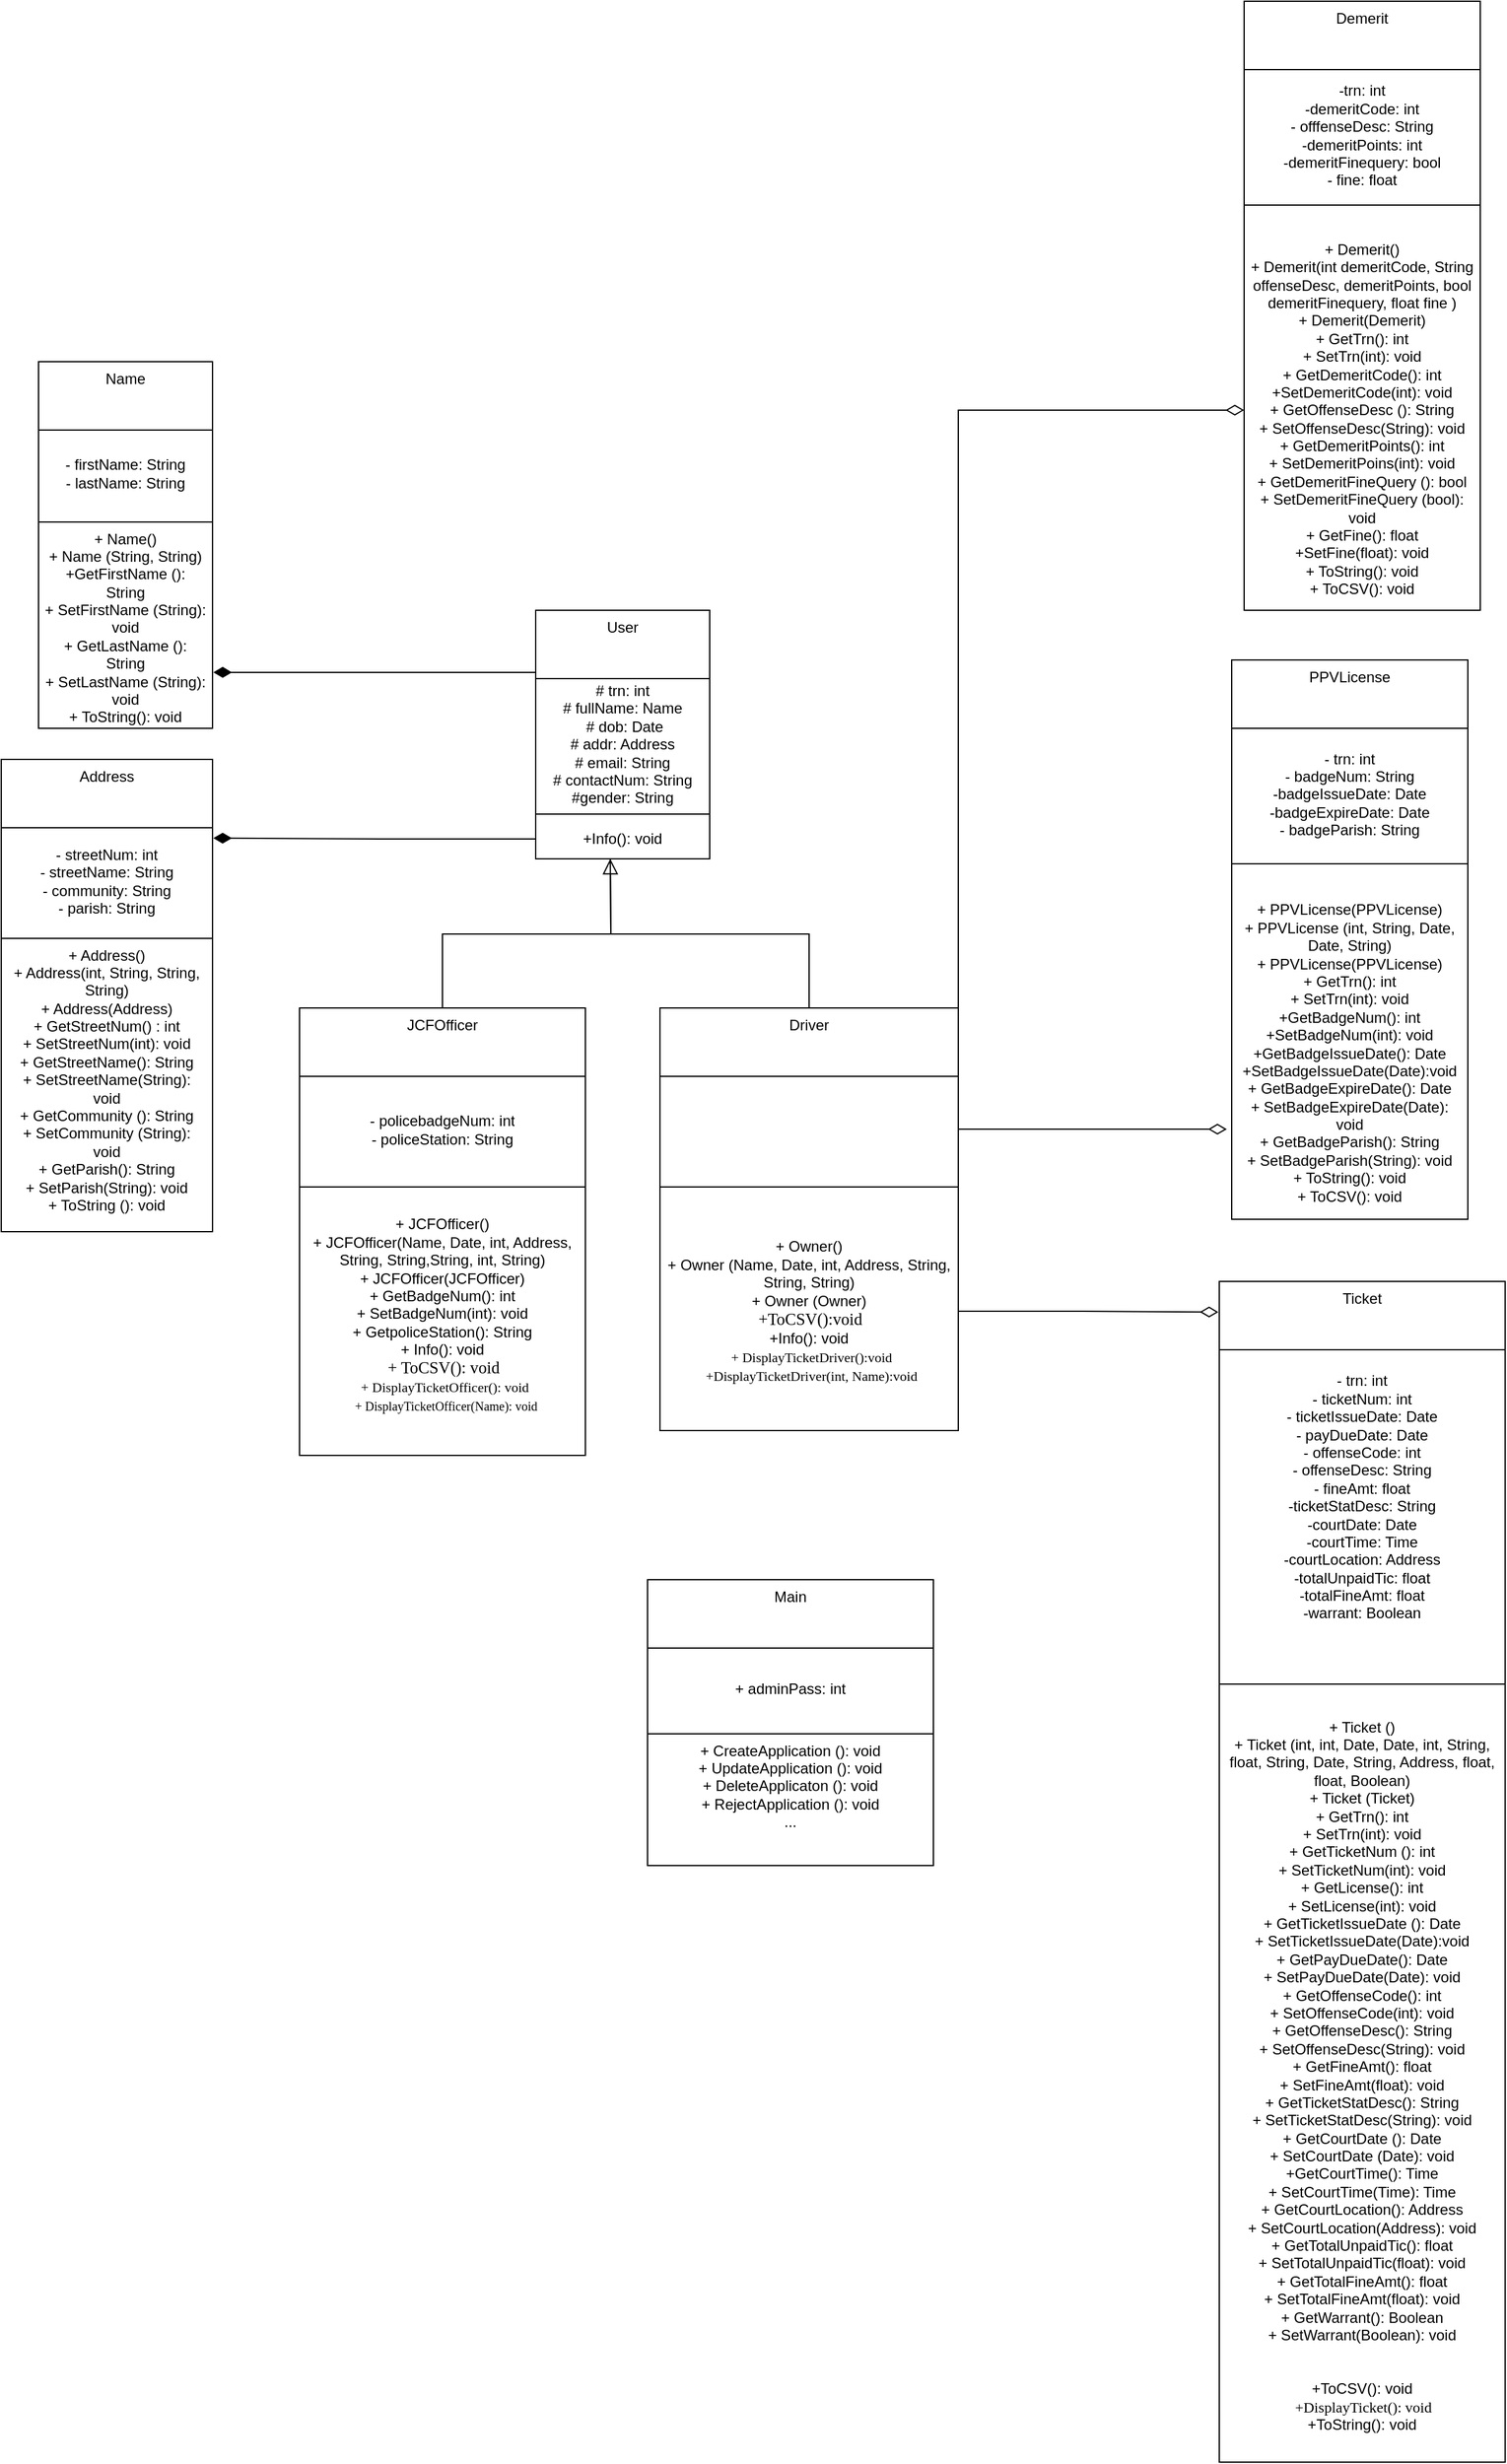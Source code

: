 <mxfile version="25.0.1">
  <diagram name="Page-1" id="b-fJt9tmQqpWP-_yPkiX">
    <mxGraphModel dx="1114" dy="720" grid="1" gridSize="10" guides="1" tooltips="1" connect="1" arrows="1" fold="1" page="1" pageScale="1" pageWidth="850" pageHeight="1100" math="0" shadow="0">
      <root>
        <mxCell id="0" />
        <mxCell id="1" parent="0" />
        <mxCell id="KNsyWZTfcX3dfKMEEcUA-5" value="User" style="swimlane;fontStyle=0;align=center;verticalAlign=top;childLayout=stackLayout;horizontal=1;startSize=55;horizontalStack=0;resizeParent=1;resizeParentMax=0;resizeLast=0;collapsible=0;marginBottom=0;html=1;whiteSpace=wrap;" parent="1" vertex="1">
          <mxGeometry x="450" y="500" width="140" height="200" as="geometry" />
        </mxCell>
        <mxCell id="KNsyWZTfcX3dfKMEEcUA-6" value="&lt;div&gt;# trn: int&lt;br&gt;&lt;/div&gt;# fullName: Name&lt;div&gt;&amp;nbsp;# dob: Date&lt;/div&gt;&lt;div&gt;# addr: Address&lt;/div&gt;&lt;div&gt;# email: String&lt;/div&gt;&lt;div&gt;# contactNum: String&lt;/div&gt;&lt;div&gt;#gender: String&lt;/div&gt;&lt;div&gt;&lt;br&gt;&lt;/div&gt;" style="text;html=1;strokeColor=none;fillColor=none;align=center;verticalAlign=middle;spacingLeft=4;spacingRight=4;overflow=hidden;rotatable=0;points=[[0,0.5],[1,0.5]];portConstraint=eastwest;whiteSpace=wrap;" parent="KNsyWZTfcX3dfKMEEcUA-5" vertex="1">
          <mxGeometry y="55" width="140" height="105" as="geometry" />
        </mxCell>
        <mxCell id="KNsyWZTfcX3dfKMEEcUA-10" value="" style="line;strokeWidth=1;fillColor=none;align=left;verticalAlign=middle;spacingTop=-1;spacingLeft=3;spacingRight=3;rotatable=0;labelPosition=right;points=[];portConstraint=eastwest;" parent="KNsyWZTfcX3dfKMEEcUA-5" vertex="1">
          <mxGeometry y="160" width="140" height="8" as="geometry" />
        </mxCell>
        <mxCell id="KNsyWZTfcX3dfKMEEcUA-11" value="+Info(): void" style="text;html=1;strokeColor=none;fillColor=none;align=center;verticalAlign=middle;spacingLeft=4;spacingRight=4;overflow=hidden;rotatable=0;points=[[0,0.5],[1,0.5]];portConstraint=eastwest;whiteSpace=wrap;" parent="KNsyWZTfcX3dfKMEEcUA-5" vertex="1">
          <mxGeometry y="168" width="140" height="32" as="geometry" />
        </mxCell>
        <mxCell id="KNsyWZTfcX3dfKMEEcUA-13" value="Name" style="swimlane;fontStyle=0;align=center;verticalAlign=top;childLayout=stackLayout;horizontal=1;startSize=55;horizontalStack=0;resizeParent=1;resizeParentMax=0;resizeLast=0;collapsible=0;marginBottom=0;html=1;whiteSpace=wrap;" parent="1" vertex="1">
          <mxGeometry x="50" y="300" width="140" height="295" as="geometry" />
        </mxCell>
        <mxCell id="KNsyWZTfcX3dfKMEEcUA-14" value="&lt;div&gt;- firstName: String&lt;/div&gt;&lt;div&gt;- lastName: String&lt;/div&gt;" style="text;html=1;strokeColor=none;fillColor=none;align=center;verticalAlign=middle;spacingLeft=4;spacingRight=4;overflow=hidden;rotatable=0;points=[[0,0.5],[1,0.5]];portConstraint=eastwest;whiteSpace=wrap;" parent="KNsyWZTfcX3dfKMEEcUA-13" vertex="1">
          <mxGeometry y="55" width="140" height="70" as="geometry" />
        </mxCell>
        <mxCell id="KNsyWZTfcX3dfKMEEcUA-15" value="" style="line;strokeWidth=1;fillColor=none;align=left;verticalAlign=middle;spacingTop=-1;spacingLeft=3;spacingRight=3;rotatable=0;labelPosition=right;points=[];portConstraint=eastwest;" parent="KNsyWZTfcX3dfKMEEcUA-13" vertex="1">
          <mxGeometry y="125" width="140" height="8" as="geometry" />
        </mxCell>
        <mxCell id="KNsyWZTfcX3dfKMEEcUA-16" value="+ Name()&lt;div&gt;+ Name (String, String)&lt;/div&gt;&lt;div&gt;+GetFirstName (): String&lt;/div&gt;&lt;div&gt;+ SetFirstName (String): void&lt;/div&gt;&lt;div&gt;+ GetLastName (): String&lt;/div&gt;&lt;div&gt;+ SetLastName (String): void&lt;/div&gt;&lt;div&gt;+ ToString(): void&lt;/div&gt;" style="text;html=1;strokeColor=none;fillColor=none;align=center;verticalAlign=middle;spacingLeft=4;spacingRight=4;overflow=hidden;rotatable=0;points=[[0,0.5],[1,0.5]];portConstraint=eastwest;whiteSpace=wrap;" parent="KNsyWZTfcX3dfKMEEcUA-13" vertex="1">
          <mxGeometry y="133" width="140" height="162" as="geometry" />
        </mxCell>
        <mxCell id="Hfk62kWX0MrwmY5YQLwM-7" style="edgeStyle=orthogonalEdgeStyle;rounded=0;orthogonalLoop=1;jettySize=auto;html=1;exitX=0.5;exitY=0;exitDx=0;exitDy=0;endArrow=none;endFill=0;" edge="1" parent="1" source="KNsyWZTfcX3dfKMEEcUA-29">
          <mxGeometry relative="1" as="geometry">
            <mxPoint x="510" y="700" as="targetPoint" />
          </mxGeometry>
        </mxCell>
        <mxCell id="KNsyWZTfcX3dfKMEEcUA-29" value="JCFOfficer" style="swimlane;fontStyle=0;align=center;verticalAlign=top;childLayout=stackLayout;horizontal=1;startSize=55;horizontalStack=0;resizeParent=1;resizeParentMax=0;resizeLast=0;collapsible=0;marginBottom=0;html=1;whiteSpace=wrap;" parent="1" vertex="1">
          <mxGeometry x="260" y="820" width="230" height="360" as="geometry" />
        </mxCell>
        <mxCell id="KNsyWZTfcX3dfKMEEcUA-30" value="- policebadgeNum: int&lt;div&gt;- policeStation: String&lt;/div&gt;" style="text;html=1;strokeColor=none;fillColor=none;align=center;verticalAlign=middle;spacingLeft=4;spacingRight=4;overflow=hidden;rotatable=0;points=[[0,0.5],[1,0.5]];portConstraint=eastwest;whiteSpace=wrap;" parent="KNsyWZTfcX3dfKMEEcUA-29" vertex="1">
          <mxGeometry y="55" width="230" height="85" as="geometry" />
        </mxCell>
        <mxCell id="KNsyWZTfcX3dfKMEEcUA-31" value="" style="line;strokeWidth=1;fillColor=none;align=left;verticalAlign=middle;spacingTop=-1;spacingLeft=3;spacingRight=3;rotatable=0;labelPosition=right;points=[];portConstraint=eastwest;" parent="KNsyWZTfcX3dfKMEEcUA-29" vertex="1">
          <mxGeometry y="140" width="230" height="8" as="geometry" />
        </mxCell>
        <mxCell id="KNsyWZTfcX3dfKMEEcUA-32" value="+ JCFOfficer()&lt;div&gt;+ JCFOfficer(Name, Date, int, Address, String, String,String, int, String)&lt;/div&gt;&lt;div&gt;+ JCFOfficer(JCFOfficer)&lt;/div&gt;&lt;div&gt;+ GetBadgeNum(): int&lt;/div&gt;&lt;div&gt;+ SetBadgeNum(int): void&lt;/div&gt;&lt;div&gt;+ GetpoliceStation(): String&lt;/div&gt;&lt;div&gt;+ Info(): void&lt;/div&gt;&lt;div&gt;&lt;span style=&quot;padding: 0px 0px 0px 2px;&quot;&gt;&lt;span style=&quot;font-family: Consolas; font-size: 10pt; white-space: pre;&quot;&gt;+ ToCSV(): void&lt;/span&gt;&lt;/span&gt;&lt;/div&gt;&lt;div&gt;&lt;span style=&quot;padding: 0px 0px 0px 2px;&quot;&gt;&lt;font style=&quot;font-size: 11px;&quot;&gt;&lt;span style=&quot;background-color:#ffffff;padding:0px 0px 0px 2px;&quot;&gt;&lt;span style=&quot;font-family: Consolas; white-space: pre;&quot;&gt;+ DisplayTicketOfficer(): void&lt;/span&gt;&lt;/span&gt;&lt;span style=&quot;font-family: Consolas; white-space: pre;&quot;&gt;&lt;br&gt;&lt;/span&gt;&lt;/font&gt;&lt;/span&gt;&lt;/div&gt;&lt;div&gt;&lt;span style=&quot;padding: 0px 0px 0px 2px;&quot;&gt;&lt;font style=&quot;font-size: 10px;&quot;&gt;&lt;span style=&quot;background-color: rgb(255, 255, 255); padding: 0px 0px 0px 2px;&quot;&gt;&lt;span style=&quot;padding: 0px 0px 0px 2px;&quot;&gt;&lt;span style=&quot;font-family: Consolas; white-space: pre;&quot;&gt;+ DisplayTicketOfficer(Name): void&lt;/span&gt;&lt;/span&gt;&lt;span style=&quot;font-family: Consolas; white-space: pre;&quot;&gt;&lt;br&gt;&lt;/span&gt;&lt;/span&gt;&lt;/font&gt;&lt;/span&gt;&lt;/div&gt;&lt;div&gt;&lt;span style=&quot;padding: 0px 0px 0px 2px;&quot;&gt;&lt;span style=&quot;background-color:#ffffff;padding:0px 0px 0px 2px;&quot;&gt;&lt;span style=&quot;font-family: Consolas; white-space: pre;&quot;&gt;&lt;font style=&quot;font-size: 11px;&quot;&gt;&lt;br&gt;&lt;/font&gt;&lt;/span&gt;&lt;/span&gt;&lt;/span&gt;&lt;/div&gt;" style="text;html=1;strokeColor=none;fillColor=none;align=center;verticalAlign=middle;spacingLeft=4;spacingRight=4;overflow=hidden;rotatable=0;points=[[0,0.5],[1,0.5]];portConstraint=eastwest;whiteSpace=wrap;" parent="KNsyWZTfcX3dfKMEEcUA-29" vertex="1">
          <mxGeometry y="148" width="230" height="212" as="geometry" />
        </mxCell>
        <mxCell id="KNsyWZTfcX3dfKMEEcUA-33" value="Ticket" style="swimlane;fontStyle=0;align=center;verticalAlign=top;childLayout=stackLayout;horizontal=1;startSize=55;horizontalStack=0;resizeParent=1;resizeParentMax=0;resizeLast=0;collapsible=0;marginBottom=0;html=1;whiteSpace=wrap;" parent="1" vertex="1">
          <mxGeometry x="1000" y="1040" width="230" height="950" as="geometry" />
        </mxCell>
        <mxCell id="KNsyWZTfcX3dfKMEEcUA-34" value="&lt;div&gt;- trn: int&lt;/div&gt;&lt;div&gt;- ticketNum: int&lt;/div&gt;&lt;div&gt;- ticketIssueDate: Date&lt;/div&gt;&lt;div&gt;- payDueDate: Date&lt;/div&gt;&lt;div&gt;- offenseCode: int&lt;/div&gt;&lt;div&gt;- offenseDesc: String&lt;/div&gt;&lt;div&gt;- fineAmt: float&lt;/div&gt;&lt;div&gt;-ticketStatDesc: String&lt;/div&gt;&lt;div&gt;-courtDate: Date&lt;/div&gt;&lt;div&gt;-courtTime: Time&lt;/div&gt;&lt;div&gt;-courtLocation: Address&lt;/div&gt;&lt;div&gt;-totalUnpaidTic: float&lt;/div&gt;&lt;div&gt;-totalFineAmt: float&lt;/div&gt;&lt;div&gt;-warrant: Boolean&lt;/div&gt;&lt;div&gt;&amp;nbsp;&lt;/div&gt;&lt;div&gt;&lt;br&gt;&lt;/div&gt;" style="text;html=1;strokeColor=none;fillColor=none;align=center;verticalAlign=middle;spacingLeft=4;spacingRight=4;overflow=hidden;rotatable=0;points=[[0,0.5],[1,0.5]];portConstraint=eastwest;whiteSpace=wrap;" parent="KNsyWZTfcX3dfKMEEcUA-33" vertex="1">
          <mxGeometry y="55" width="230" height="265" as="geometry" />
        </mxCell>
        <mxCell id="KNsyWZTfcX3dfKMEEcUA-35" value="" style="line;strokeWidth=1;fillColor=none;align=left;verticalAlign=middle;spacingTop=-1;spacingLeft=3;spacingRight=3;rotatable=0;labelPosition=right;points=[];portConstraint=eastwest;" parent="KNsyWZTfcX3dfKMEEcUA-33" vertex="1">
          <mxGeometry y="320" width="230" height="8" as="geometry" />
        </mxCell>
        <mxCell id="KNsyWZTfcX3dfKMEEcUA-36" value="&lt;div&gt;+ Ticket ()&lt;/div&gt;&lt;div&gt;+ Ticket (int, int, Date, Date, int, String, float, String, Date, String, Address, float, float, Boolean)&lt;/div&gt;&lt;div&gt;+ Ticket (Ticket)&lt;/div&gt;&lt;div&gt;+ GetTrn(): int&lt;/div&gt;&lt;div&gt;+ SetTrn(int): void&lt;/div&gt;&lt;div&gt;+ GetTicketNum (): int&lt;/div&gt;&lt;div&gt;+ SetTicketNum(int): void&lt;/div&gt;&lt;div&gt;+ GetLicense(): int&lt;/div&gt;&lt;div&gt;+ SetLicense(int): void&lt;/div&gt;&lt;div&gt;+ GetTicketIssueDate (): Date&lt;/div&gt;&lt;div&gt;+ SetTicketIssueDate(Date):void&lt;/div&gt;&lt;div&gt;+ GetPayDueDate(): Date&lt;/div&gt;&lt;div&gt;+ SetPayDueDate(Date): void&lt;/div&gt;&lt;div&gt;+ GetOffenseCode(): int&lt;/div&gt;&lt;div&gt;+ SetOffenseCode(int): void&lt;/div&gt;&lt;div&gt;+ GetOffenseDesc(): String&lt;/div&gt;&lt;div&gt;+ SetOffenseDesc(String): void&lt;/div&gt;&lt;div&gt;+ GetFineAmt(): float&lt;/div&gt;&lt;div&gt;+ SetFineAmt(float): void&lt;/div&gt;&lt;div&gt;+ GetTicketStatDesc(): String&lt;/div&gt;&lt;div&gt;+ SetTicketStatDesc(String): void&lt;/div&gt;&lt;div&gt;+ GetCourtDate (): Date&lt;/div&gt;&lt;div&gt;+ SetCourtDate (Date): void&lt;/div&gt;&lt;div&gt;+GetCourtTime(): Time&lt;/div&gt;&lt;div&gt;+ SetCourtTime(Time): Time&lt;/div&gt;&lt;div&gt;+ GetCourtLocation(): Address&lt;/div&gt;&lt;div&gt;+ SetCourtLocation(Address): void&lt;/div&gt;&lt;div&gt;+ GetTotalUnpaidTic(): float&lt;/div&gt;&lt;div&gt;+ SetTotalUnpaidTic(float): void&lt;/div&gt;&lt;div&gt;+ GetTotalFineAmt(): float&lt;/div&gt;&lt;div&gt;+ SetTotalFineAmt(float): void&lt;/div&gt;&lt;div&gt;+ GetWarrant(): Boolean&lt;/div&gt;&lt;div&gt;+ SetWarrant(Boolean): void&lt;/div&gt;&lt;div&gt;&lt;br&gt;&lt;/div&gt;&lt;div&gt;&lt;br&gt;&lt;/div&gt;&lt;div&gt;+ToCSV(): void&lt;/div&gt;&lt;div&gt;&lt;span style=&quot;background-color:#ffffff;padding:0px 0px 0px 2px;&quot;&gt;&lt;span style=&quot;font-family: Consolas; white-space: pre;&quot;&gt;&lt;font style=&quot;font-size: 12px;&quot;&gt;+DisplayTicket(): void&lt;/font&gt;&lt;/span&gt;&lt;/span&gt;&lt;br&gt;&lt;/div&gt;+ToString(): void" style="text;html=1;strokeColor=none;fillColor=none;align=center;verticalAlign=middle;spacingLeft=4;spacingRight=4;overflow=hidden;rotatable=0;points=[[0,0.5],[1,0.5]];portConstraint=eastwest;whiteSpace=wrap;" parent="KNsyWZTfcX3dfKMEEcUA-33" vertex="1">
          <mxGeometry y="328" width="230" height="622" as="geometry" />
        </mxCell>
        <mxCell id="KNsyWZTfcX3dfKMEEcUA-37" value="Address" style="swimlane;fontStyle=0;align=center;verticalAlign=top;childLayout=stackLayout;horizontal=1;startSize=55;horizontalStack=0;resizeParent=1;resizeParentMax=0;resizeLast=0;collapsible=0;marginBottom=0;html=1;whiteSpace=wrap;" parent="1" vertex="1">
          <mxGeometry x="20" y="620" width="170" height="380" as="geometry" />
        </mxCell>
        <mxCell id="KNsyWZTfcX3dfKMEEcUA-38" value="&lt;div&gt;- streetNum: int&lt;/div&gt;&lt;div&gt;- streetName: String&lt;/div&gt;&lt;div&gt;- community: String&lt;/div&gt;&lt;div&gt;- parish: String&lt;/div&gt;" style="text;html=1;strokeColor=none;fillColor=none;align=center;verticalAlign=middle;spacingLeft=4;spacingRight=4;overflow=hidden;rotatable=0;points=[[0,0.5],[1,0.5]];portConstraint=eastwest;whiteSpace=wrap;" parent="KNsyWZTfcX3dfKMEEcUA-37" vertex="1">
          <mxGeometry y="55" width="170" height="85" as="geometry" />
        </mxCell>
        <mxCell id="KNsyWZTfcX3dfKMEEcUA-39" value="" style="line;strokeWidth=1;fillColor=none;align=left;verticalAlign=middle;spacingTop=-1;spacingLeft=3;spacingRight=3;rotatable=0;labelPosition=right;points=[];portConstraint=eastwest;" parent="KNsyWZTfcX3dfKMEEcUA-37" vertex="1">
          <mxGeometry y="140" width="170" height="8" as="geometry" />
        </mxCell>
        <mxCell id="KNsyWZTfcX3dfKMEEcUA-40" value="+ Address()&lt;div&gt;&lt;div&gt;+ Address(int, String, String, String)&lt;/div&gt;&lt;div&gt;+ Address(Address)&lt;/div&gt;&lt;div&gt;+ GetStreetNum() : int&lt;/div&gt;&lt;div&gt;+ SetStreetNum(int): void&lt;/div&gt;&lt;div&gt;+ GetStreetName(): String&lt;/div&gt;&lt;div&gt;+ SetStreetName(String): void&lt;/div&gt;&lt;div&gt;+ GetCommunity (): String&lt;/div&gt;&lt;div&gt;+ SetCommunity (String): void&lt;/div&gt;&lt;div&gt;+ GetParish(): String&lt;/div&gt;&lt;div&gt;+ SetParish(String): void&lt;/div&gt;&lt;div&gt;+ ToString (): void&lt;/div&gt;&lt;div&gt;&lt;br&gt;&lt;/div&gt;&lt;div&gt;&lt;br&gt;&lt;/div&gt;&lt;div&gt;&lt;br&gt;&lt;/div&gt;&lt;div&gt;&lt;div&gt;&lt;br&gt;&lt;/div&gt;&lt;/div&gt;&lt;/div&gt;" style="text;html=1;strokeColor=none;fillColor=none;align=center;verticalAlign=middle;spacingLeft=4;spacingRight=4;overflow=hidden;rotatable=0;points=[[0,0.5],[1,0.5]];portConstraint=eastwest;whiteSpace=wrap;" parent="KNsyWZTfcX3dfKMEEcUA-37" vertex="1">
          <mxGeometry y="148" width="170" height="232" as="geometry" />
        </mxCell>
        <mxCell id="KNsyWZTfcX3dfKMEEcUA-45" value="Main" style="swimlane;fontStyle=0;align=center;verticalAlign=top;childLayout=stackLayout;horizontal=1;startSize=55;horizontalStack=0;resizeParent=1;resizeParentMax=0;resizeLast=0;collapsible=0;marginBottom=0;html=1;whiteSpace=wrap;" parent="1" vertex="1">
          <mxGeometry x="540" y="1280" width="230" height="230" as="geometry" />
        </mxCell>
        <mxCell id="KNsyWZTfcX3dfKMEEcUA-46" value="&lt;div&gt;+ adminPass: int&lt;/div&gt;" style="text;html=1;strokeColor=none;fillColor=none;align=center;verticalAlign=middle;spacingLeft=4;spacingRight=4;overflow=hidden;rotatable=0;points=[[0,0.5],[1,0.5]];portConstraint=eastwest;whiteSpace=wrap;" parent="KNsyWZTfcX3dfKMEEcUA-45" vertex="1">
          <mxGeometry y="55" width="230" height="65" as="geometry" />
        </mxCell>
        <mxCell id="KNsyWZTfcX3dfKMEEcUA-47" value="" style="line;strokeWidth=1;fillColor=none;align=left;verticalAlign=middle;spacingTop=-1;spacingLeft=3;spacingRight=3;rotatable=0;labelPosition=right;points=[];portConstraint=eastwest;" parent="KNsyWZTfcX3dfKMEEcUA-45" vertex="1">
          <mxGeometry y="120" width="230" height="8" as="geometry" />
        </mxCell>
        <mxCell id="KNsyWZTfcX3dfKMEEcUA-48" value="+ CreateApplication (): void&lt;div&gt;+ UpdateApplication (): void&lt;/div&gt;&lt;div&gt;+ DeleteApplicaton (): void&lt;/div&gt;&lt;div&gt;+ RejectApplication (): void&lt;/div&gt;&lt;div&gt;...&lt;/div&gt;&lt;div&gt;&lt;br&gt;&lt;/div&gt;&lt;div&gt;&lt;br&gt;&lt;/div&gt;" style="text;html=1;strokeColor=none;fillColor=none;align=center;verticalAlign=middle;spacingLeft=4;spacingRight=4;overflow=hidden;rotatable=0;points=[[0,0.5],[1,0.5]];portConstraint=eastwest;whiteSpace=wrap;" parent="KNsyWZTfcX3dfKMEEcUA-45" vertex="1">
          <mxGeometry y="128" width="230" height="102" as="geometry" />
        </mxCell>
        <mxCell id="Hfk62kWX0MrwmY5YQLwM-8" style="edgeStyle=orthogonalEdgeStyle;rounded=0;orthogonalLoop=1;jettySize=auto;html=1;exitX=0.5;exitY=0;exitDx=0;exitDy=0;endArrow=block;endFill=0;endSize=10;" edge="1" parent="1" source="KNsyWZTfcX3dfKMEEcUA-54">
          <mxGeometry relative="1" as="geometry">
            <mxPoint x="510" y="700" as="targetPoint" />
          </mxGeometry>
        </mxCell>
        <mxCell id="Hfk62kWX0MrwmY5YQLwM-16" style="edgeStyle=orthogonalEdgeStyle;rounded=0;orthogonalLoop=1;jettySize=auto;html=1;exitX=1;exitY=0;exitDx=0;exitDy=0;entryX=0;entryY=0.5;entryDx=0;entryDy=0;endArrow=diamondThin;endFill=0;endSize=12;" edge="1" parent="1" source="KNsyWZTfcX3dfKMEEcUA-54" target="8_wE6kGb9j1M_QEQ3OIB-13">
          <mxGeometry relative="1" as="geometry" />
        </mxCell>
        <mxCell id="KNsyWZTfcX3dfKMEEcUA-54" value="Driver" style="swimlane;fontStyle=0;align=center;verticalAlign=top;childLayout=stackLayout;horizontal=1;startSize=55;horizontalStack=0;resizeParent=1;resizeParentMax=0;resizeLast=0;collapsible=0;marginBottom=0;html=1;whiteSpace=wrap;fontSize=12;" parent="1" vertex="1">
          <mxGeometry x="550" y="820" width="240" height="340" as="geometry" />
        </mxCell>
        <mxCell id="KNsyWZTfcX3dfKMEEcUA-55" value="&lt;div&gt;&lt;br&gt;&lt;/div&gt;&lt;div&gt;&lt;br&gt;&lt;/div&gt;&lt;div&gt;&lt;br&gt;&lt;/div&gt;" style="text;html=1;strokeColor=none;fillColor=none;align=center;verticalAlign=middle;spacingLeft=4;spacingRight=4;overflow=hidden;rotatable=0;points=[[0,0.5],[1,0.5]];portConstraint=eastwest;whiteSpace=wrap;" parent="KNsyWZTfcX3dfKMEEcUA-54" vertex="1">
          <mxGeometry y="55" width="240" height="85" as="geometry" />
        </mxCell>
        <mxCell id="KNsyWZTfcX3dfKMEEcUA-56" value="" style="line;strokeWidth=1;fillColor=none;align=left;verticalAlign=middle;spacingTop=-1;spacingLeft=3;spacingRight=3;rotatable=0;labelPosition=right;points=[];portConstraint=eastwest;" parent="KNsyWZTfcX3dfKMEEcUA-54" vertex="1">
          <mxGeometry y="140" width="240" height="8" as="geometry" />
        </mxCell>
        <mxCell id="KNsyWZTfcX3dfKMEEcUA-57" value="&lt;div&gt;+ Owner()&lt;/div&gt;&lt;div&gt;+ Owner (Name, Date, int, Address, String, String, String)&lt;/div&gt;&lt;div&gt;+ Owner (Owner)&lt;/div&gt;&lt;div&gt;&lt;span style=&quot;padding: 0px 0px 0px 2px;&quot;&gt;&lt;span style=&quot;font-family: Consolas; font-size: 10pt; white-space: pre;&quot;&gt;+ToCSV():void&lt;/span&gt;&lt;/span&gt;&lt;br&gt;&lt;/div&gt;+Info(): void&lt;div&gt;&lt;div&gt;&lt;span style=&quot;padding: 0px 0px 0px 2px;&quot;&gt;&lt;span style=&quot;background-color: rgb(255, 255, 255); padding: 0px 0px 0px 2px;&quot;&gt;&lt;span style=&quot;font-family: Consolas; white-space: pre;&quot;&gt;&lt;font style=&quot;font-size: 11px;&quot;&gt;+ DisplayTicketDriver():void&lt;/font&gt;&lt;/span&gt;&lt;/span&gt;&lt;span style=&quot;font-family: Consolas; font-size: 10pt; white-space: pre;&quot;&gt;&lt;br&gt;&lt;/span&gt;&lt;/span&gt;&lt;/div&gt;&lt;div&gt;&lt;span style=&quot;padding: 0px 0px 0px 2px;&quot;&gt;&lt;span style=&quot;background-color: rgb(255, 255, 255); padding: 0px 0px 0px 2px;&quot;&gt;&lt;span style=&quot;font-family: Consolas; font-size: 11px; white-space: pre;&quot;&gt;+DisplayTicketDriver(int, Name):void&lt;/span&gt;&lt;/span&gt;&lt;/span&gt;&lt;/div&gt;&lt;/div&gt;" style="text;html=1;strokeColor=none;fillColor=none;align=center;verticalAlign=middle;spacingLeft=4;spacingRight=4;overflow=hidden;rotatable=0;points=[[0,0.5],[1,0.5]];portConstraint=eastwest;whiteSpace=wrap;" parent="KNsyWZTfcX3dfKMEEcUA-54" vertex="1">
          <mxGeometry y="148" width="240" height="192" as="geometry" />
        </mxCell>
        <mxCell id="8_wE6kGb9j1M_QEQ3OIB-6" value="PPVLicense" style="swimlane;fontStyle=0;align=center;verticalAlign=top;childLayout=stackLayout;horizontal=1;startSize=55;horizontalStack=0;resizeParent=1;resizeParentMax=0;resizeLast=0;collapsible=0;marginBottom=0;html=1;whiteSpace=wrap;" parent="1" vertex="1">
          <mxGeometry x="1010" y="540" width="190" height="450" as="geometry" />
        </mxCell>
        <mxCell id="8_wE6kGb9j1M_QEQ3OIB-7" value="&lt;div&gt;- trn: int&lt;/div&gt;- badgeNum: String&lt;div&gt;-badgeIssueDate: Date&lt;/div&gt;&lt;div&gt;-badgeExpireDate: Date&lt;/div&gt;&lt;div&gt;- badgeParish: String&lt;/div&gt;" style="text;html=1;strokeColor=none;fillColor=none;align=center;verticalAlign=middle;spacingLeft=4;spacingRight=4;overflow=hidden;rotatable=0;points=[[0,0.5],[1,0.5]];portConstraint=eastwest;whiteSpace=wrap;" parent="8_wE6kGb9j1M_QEQ3OIB-6" vertex="1">
          <mxGeometry y="55" width="190" height="105" as="geometry" />
        </mxCell>
        <mxCell id="8_wE6kGb9j1M_QEQ3OIB-8" value="" style="line;strokeWidth=1;fillColor=none;align=left;verticalAlign=middle;spacingTop=-1;spacingLeft=3;spacingRight=3;rotatable=0;labelPosition=right;points=[];portConstraint=eastwest;" parent="8_wE6kGb9j1M_QEQ3OIB-6" vertex="1">
          <mxGeometry y="160" width="190" height="8" as="geometry" />
        </mxCell>
        <mxCell id="8_wE6kGb9j1M_QEQ3OIB-9" value="&lt;div&gt;&lt;br&gt;&lt;/div&gt;+ PPVLicense(PPVLicense)&lt;div&gt;+ PPVLicense (int, String, Date, Date, String)&lt;/div&gt;&lt;div&gt;+ PPVLicense(PPVLicense)&lt;/div&gt;&lt;div&gt;&lt;div&gt;+ GetTrn(): int&lt;/div&gt;&lt;div&gt;+ SetTrn(int): void&lt;/div&gt;&lt;/div&gt;&lt;div&gt;+GetBadgeNum(): int&lt;/div&gt;&lt;div&gt;+SetBadgeNum(int): void&lt;/div&gt;&lt;div&gt;+GetBadgeIssueDate(): Date&lt;/div&gt;&lt;div&gt;+SetBadgeIssueDate(Date):void&lt;/div&gt;&lt;div&gt;+ GetBadgeExpireDate(): Date&lt;/div&gt;&lt;div&gt;+ SetBadgeExpireDate(Date): void&lt;/div&gt;&lt;div&gt;+ GetBadgeParish(): String&lt;/div&gt;&lt;div&gt;+ SetBadgeParish(String): void&lt;/div&gt;&lt;div&gt;+ ToString(): void&lt;/div&gt;&lt;div&gt;+ ToCSV(): void&lt;/div&gt;" style="text;html=1;strokeColor=none;fillColor=none;align=center;verticalAlign=middle;spacingLeft=4;spacingRight=4;overflow=hidden;rotatable=0;points=[[0,0.5],[1,0.5]];portConstraint=eastwest;whiteSpace=wrap;" parent="8_wE6kGb9j1M_QEQ3OIB-6" vertex="1">
          <mxGeometry y="168" width="190" height="282" as="geometry" />
        </mxCell>
        <mxCell id="8_wE6kGb9j1M_QEQ3OIB-10" value="Demerit" style="swimlane;fontStyle=0;align=center;verticalAlign=top;childLayout=stackLayout;horizontal=1;startSize=55;horizontalStack=0;resizeParent=1;resizeParentMax=0;resizeLast=0;collapsible=0;marginBottom=0;html=1;whiteSpace=wrap;" parent="1" vertex="1">
          <mxGeometry x="1020" y="10" width="190" height="490" as="geometry" />
        </mxCell>
        <mxCell id="8_wE6kGb9j1M_QEQ3OIB-11" value="&lt;div&gt;-trn: int&lt;/div&gt;-demeritCode: int&lt;div&gt;- offfenseDesc: String&lt;/div&gt;&lt;div&gt;-demeritPoints: int&lt;/div&gt;&lt;div&gt;-demeritFinequery: bool&lt;/div&gt;&lt;div&gt;- fine: float&lt;/div&gt;" style="text;html=1;strokeColor=none;fillColor=none;align=center;verticalAlign=middle;spacingLeft=4;spacingRight=4;overflow=hidden;rotatable=0;points=[[0,0.5],[1,0.5]];portConstraint=eastwest;whiteSpace=wrap;" parent="8_wE6kGb9j1M_QEQ3OIB-10" vertex="1">
          <mxGeometry y="55" width="190" height="105" as="geometry" />
        </mxCell>
        <mxCell id="8_wE6kGb9j1M_QEQ3OIB-12" value="" style="line;strokeWidth=1;fillColor=none;align=left;verticalAlign=middle;spacingTop=-1;spacingLeft=3;spacingRight=3;rotatable=0;labelPosition=right;points=[];portConstraint=eastwest;" parent="8_wE6kGb9j1M_QEQ3OIB-10" vertex="1">
          <mxGeometry y="160" width="190" height="8" as="geometry" />
        </mxCell>
        <mxCell id="8_wE6kGb9j1M_QEQ3OIB-13" value="&lt;div&gt;&lt;br&gt;&lt;/div&gt;+ Demerit()&lt;div&gt;+ Demerit(int demeritCode, String offenseDesc, demeritPoints, bool demeritFinequery, float fine )&lt;/div&gt;&lt;div&gt;+ Demerit(Demerit)&lt;/div&gt;&lt;div&gt;+ GetTrn(): int&lt;/div&gt;&lt;div&gt;+ SetTrn(int): void&lt;/div&gt;&lt;div&gt;+ GetDemeritCode(): int&lt;/div&gt;&lt;div&gt;+SetDemeritCode(int): void&lt;/div&gt;&lt;div&gt;+ GetOffenseDesc (): String&lt;/div&gt;&lt;div&gt;+ SetOffenseDesc(String): void&lt;/div&gt;&lt;div&gt;+ GetDemeritPoints(): int&lt;/div&gt;&lt;div&gt;+ SetDemeritPoins(int): void&lt;/div&gt;&lt;div&gt;+ GetDemeritFineQuery (): bool&lt;/div&gt;&lt;div&gt;+ SetDemeritFineQuery (bool): void&lt;/div&gt;&lt;div&gt;+ GetFine(): float&lt;/div&gt;&lt;div&gt;+SetFine(float): void&lt;br&gt;&lt;div&gt;+ ToString(): void&lt;/div&gt;&lt;/div&gt;&lt;div&gt;+ ToCSV(): void&lt;/div&gt;" style="text;html=1;strokeColor=none;fillColor=none;align=center;verticalAlign=middle;spacingLeft=4;spacingRight=4;overflow=hidden;rotatable=0;points=[[0,0.5],[1,0.5]];portConstraint=eastwest;whiteSpace=wrap;" parent="8_wE6kGb9j1M_QEQ3OIB-10" vertex="1">
          <mxGeometry y="168" width="190" height="322" as="geometry" />
        </mxCell>
        <mxCell id="Hfk62kWX0MrwmY5YQLwM-10" style="edgeStyle=orthogonalEdgeStyle;rounded=0;orthogonalLoop=1;jettySize=auto;html=1;exitX=0;exitY=0.5;exitDx=0;exitDy=0;entryX=1.004;entryY=0.098;entryDx=0;entryDy=0;entryPerimeter=0;endArrow=diamondThin;endFill=1;endSize=12;" edge="1" parent="1" source="KNsyWZTfcX3dfKMEEcUA-11" target="KNsyWZTfcX3dfKMEEcUA-38">
          <mxGeometry relative="1" as="geometry" />
        </mxCell>
        <mxCell id="Hfk62kWX0MrwmY5YQLwM-12" style="edgeStyle=orthogonalEdgeStyle;rounded=0;orthogonalLoop=1;jettySize=auto;html=1;exitX=0;exitY=0.25;exitDx=0;exitDy=0;entryX=1.005;entryY=0.722;entryDx=0;entryDy=0;entryPerimeter=0;endArrow=diamondThin;endFill=1;endSize=12;" edge="1" parent="1" source="KNsyWZTfcX3dfKMEEcUA-5" target="KNsyWZTfcX3dfKMEEcUA-16">
          <mxGeometry relative="1" as="geometry" />
        </mxCell>
        <mxCell id="Hfk62kWX0MrwmY5YQLwM-13" style="edgeStyle=orthogonalEdgeStyle;rounded=0;orthogonalLoop=1;jettySize=auto;html=1;exitX=1;exitY=0.5;exitDx=0;exitDy=0;entryX=-0.003;entryY=0.026;entryDx=0;entryDy=0;entryPerimeter=0;endArrow=diamondThin;endFill=0;endSize=12;" edge="1" parent="1" source="KNsyWZTfcX3dfKMEEcUA-57" target="KNsyWZTfcX3dfKMEEcUA-33">
          <mxGeometry relative="1" as="geometry" />
        </mxCell>
        <mxCell id="Hfk62kWX0MrwmY5YQLwM-15" style="edgeStyle=orthogonalEdgeStyle;rounded=0;orthogonalLoop=1;jettySize=auto;html=1;exitX=1;exitY=0.5;exitDx=0;exitDy=0;entryX=-0.021;entryY=0.743;entryDx=0;entryDy=0;entryPerimeter=0;endArrow=diamondThin;endFill=0;endSize=12;" edge="1" parent="1" source="KNsyWZTfcX3dfKMEEcUA-55" target="8_wE6kGb9j1M_QEQ3OIB-9">
          <mxGeometry relative="1" as="geometry" />
        </mxCell>
      </root>
    </mxGraphModel>
  </diagram>
</mxfile>
